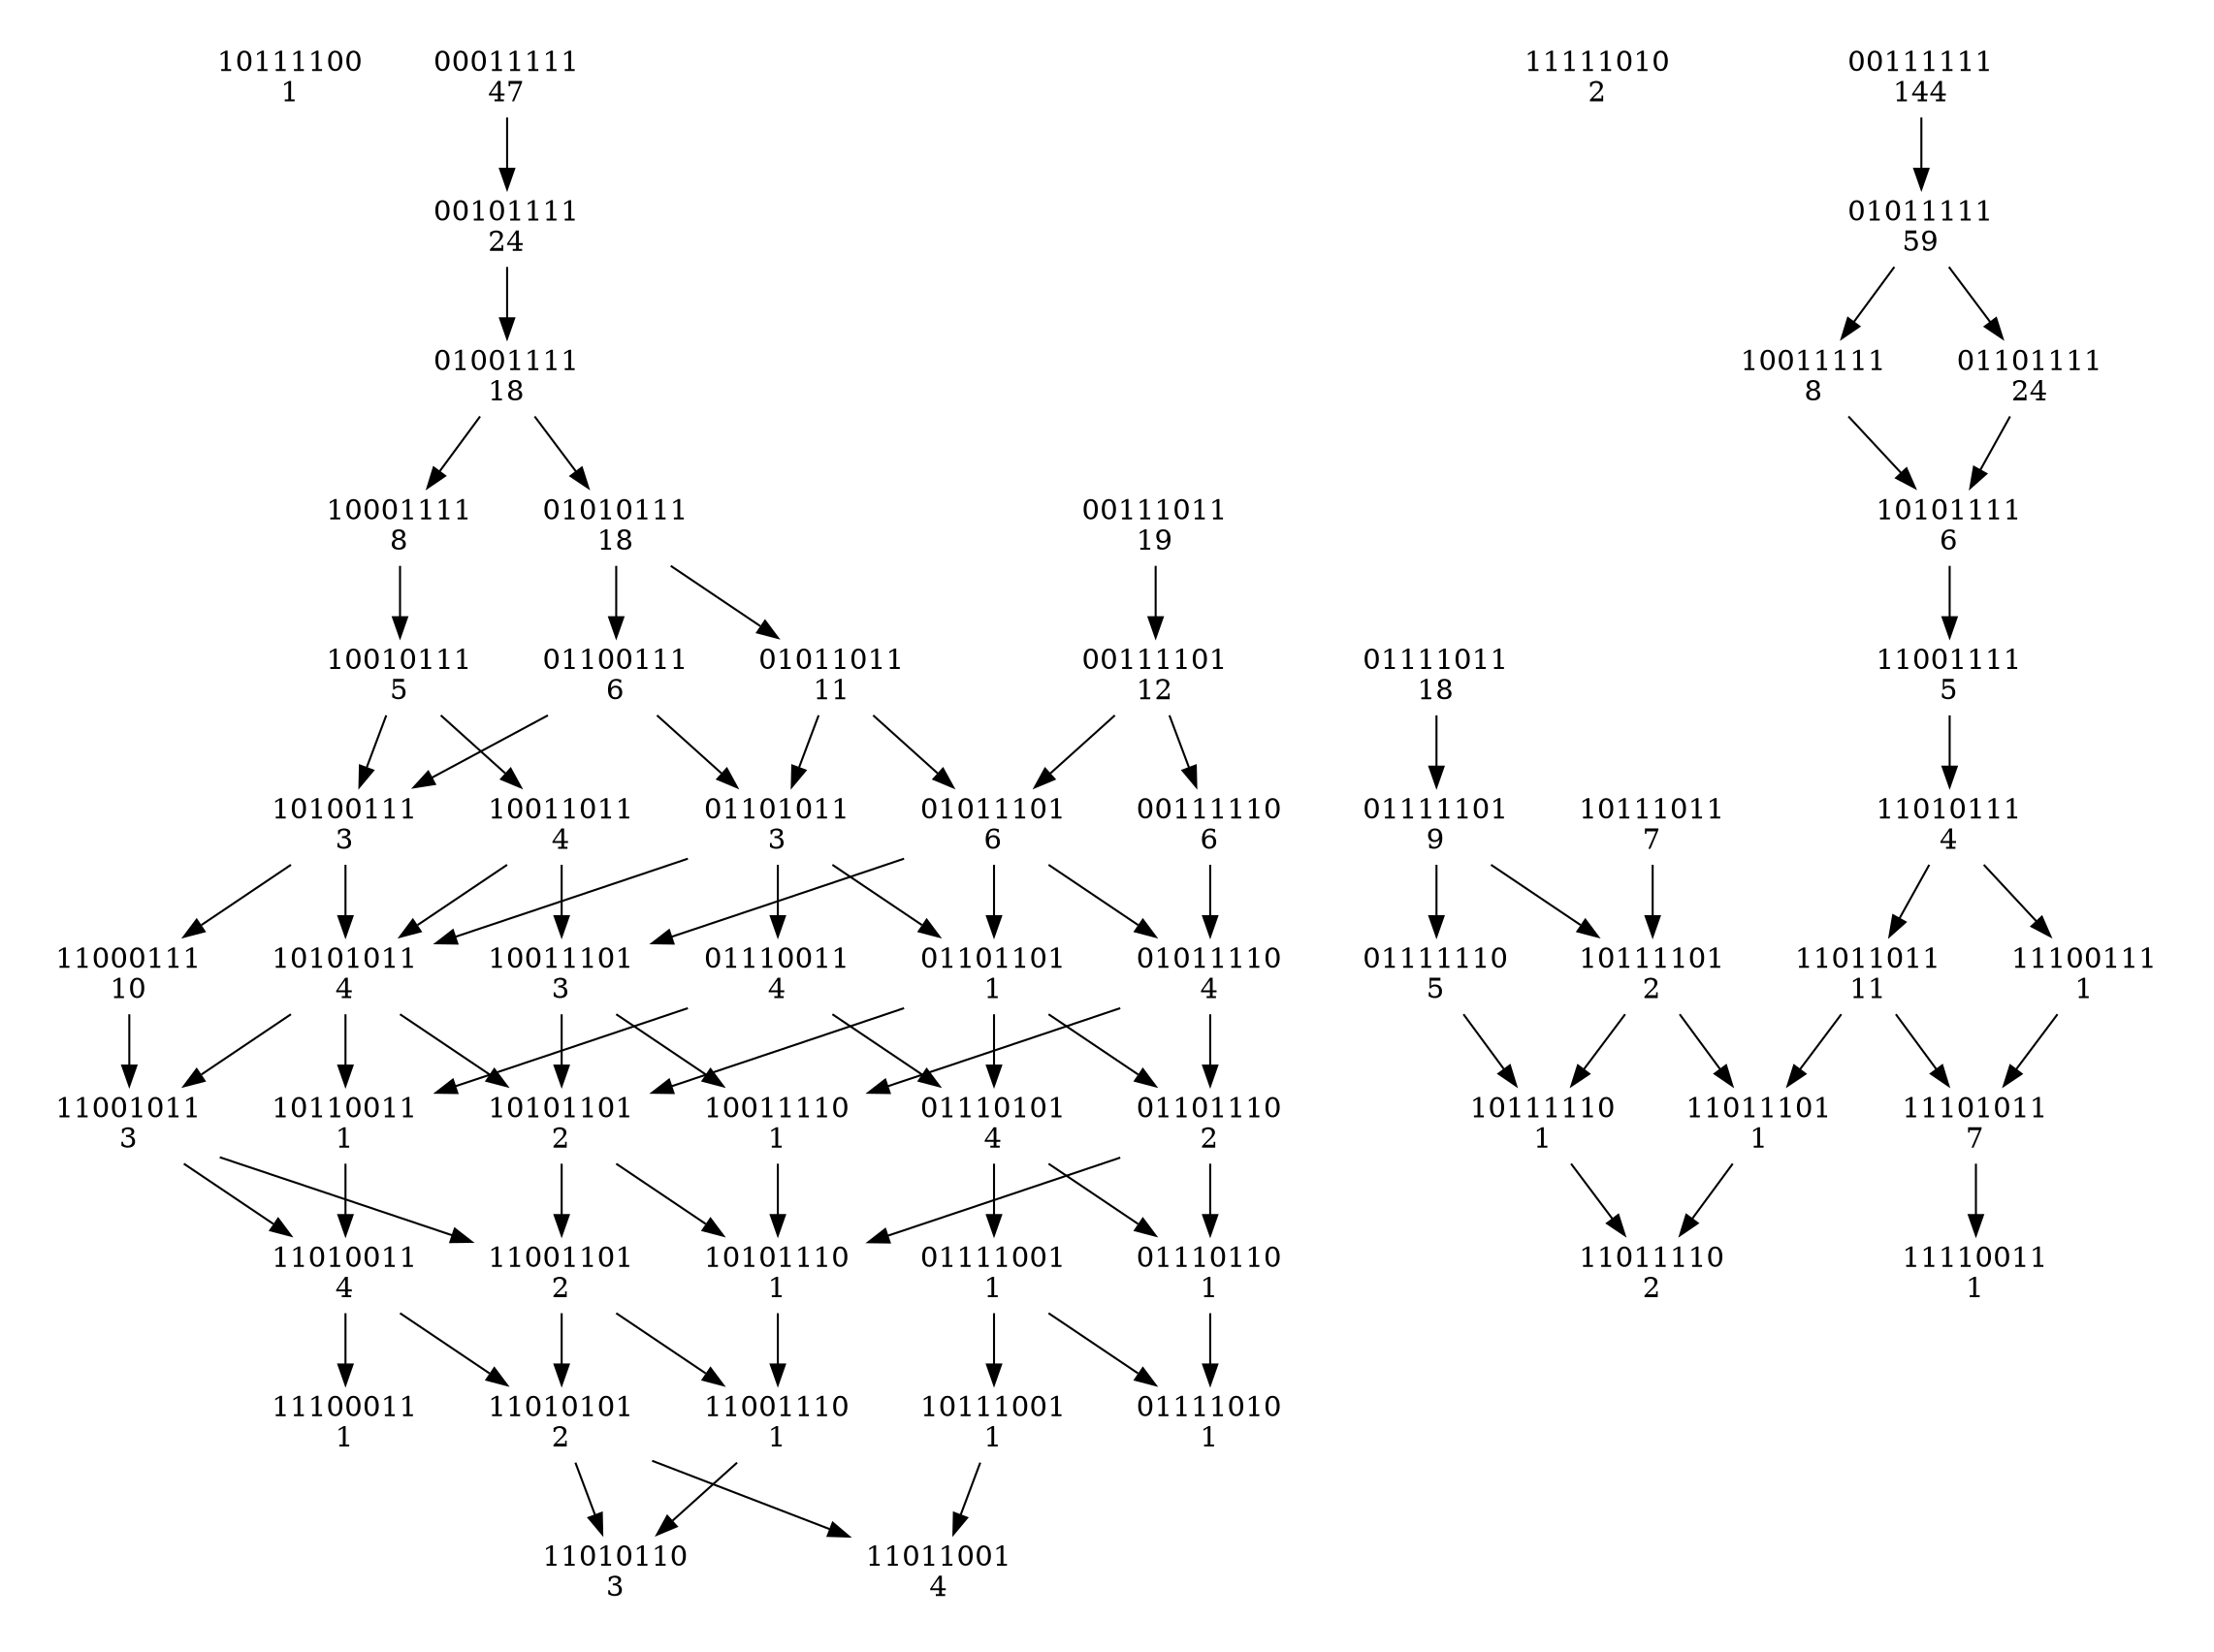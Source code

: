 digraph G {
 node [shape = plaintext, fontsize = 14]
 subgraph cluster5  {
 color = white
  node00011111->node00101111->node01001111->node01010111->node01011011->node01011101->node01011110->node01101110->node01110110->node01111010 
 node00111011->node00111101->node00111110->node01011110->node10011110->node10101110->node11001110->node11010110 
 node00111101->node01011101->node01101101->node01101110->node10101110 
 node01001111->node10001111->node10010111->node10011011->node10011101->node10011110 
 node01010111->node01100111->node01101011->node01101101->node01110101->node01110110 
 node01011011->node01101011->node01110011->node01110101->node01111001->node01111010 
 node01011101->node10011101->node10101101->node10101110 
 node01100111->node10100111->node10101011->node10101101->node11001101->node11001110 
 node01101011->node10101011->node10110011->node11010011->node11010101->node11010110 
 node01101101->node10101101 
 node01110011->node10110011 
 node01111001->node10111001->node11011001 
 node10010111->node10100111->node11000111->node11001011->node11001101->node11010101->node11011001 
 node10011011->node10101011->node11001011->node11010011->node11100011 
 node00011111 [label = "00011111\n47"] 
 node00101111 [label = "00101111\n24"] 
 node00111011 [label = "00111011\n19"] 
 node00111101 [label = "00111101\n12"] 
 node00111110 [label = "00111110\n6"] 
 node01001111 [label = "01001111\n18"] 
 node01010111 [label = "01010111\n18"] 
 node01011011 [label = "01011011\n11"] 
 node01011101 [label = "01011101\n6"] 
 node01011110 [label = "01011110\n4"] 
 node01100111 [label = "01100111\n6"] 
 node01101011 [label = "01101011\n3"] 
 node01101101 [label = "01101101\n1"] 
 node01101110 [label = "01101110\n2"] 
 node01110011 [label = "01110011\n4"] 
 node01110101 [label = "01110101\n4"] 
 node01110110 [label = "01110110\n1"] 
 node01111001 [label = "01111001\n1"] 
 node01111010 [label = "01111010\n1"] 
 node10001111 [label = "10001111\n8"] 
 node10010111 [label = "10010111\n5"] 
 node10011011 [label = "10011011\n4"] 
 node10011101 [label = "10011101\n3"] 
 node10011110 [label = "10011110\n1"] 
 node10100111 [label = "10100111\n3"] 
 node10101011 [label = "10101011\n4"] 
 node10101101 [label = "10101101\n2"] 
 node10101110 [label = "10101110\n1"] 
 node10110011 [label = "10110011\n1"] 
 node10111001 [label = "10111001\n1"] 
 node10111100 [label = "10111100\n1"] 
 node11000111 [label = "11000111\n10"] 
 node11001011 [label = "11001011\n3"] 
 node11001101 [label = "11001101\n2"] 
 node11001110 [label = "11001110\n1"] 
 node11010011 [label = "11010011\n4"] 
 node11010101 [label = "11010101\n2"] 
 node11010110 [label = "11010110\n3"] 
 node11011001 [label = "11011001\n4"] 
 node11100011 [label = "11100011\n1"] 
 }
 subgraph cluster6  {
 color = white
  node00111111->node01011111->node01101111->node10101111->node11001111->node11010111->node11011011->node11011101->node11011110 
 node01011111->node10011111->node10101111 
 node01111011->node01111101->node01111110->node10111110->node11011110 
 node01111101->node10111101->node10111110 
 node10111011->node10111101->node11011101 
 node11010111->node11100111->node11101011->node11110011 
 node11011011->node11101011 
 node00111111 [label = "00111111\n144"] 
 node01011111 [label = "01011111\n59"] 
 node01101111 [label = "01101111\n24"] 
 node01111011 [label = "01111011\n18"] 
 node01111101 [label = "01111101\n9"] 
 node01111110 [label = "01111110\n5"] 
 node10011111 [label = "10011111\n8"] 
 node10101111 [label = "10101111\n6"] 
 node10111011 [label = "10111011\n7"] 
 node10111101 [label = "10111101\n2"] 
 node10111110 [label = "10111110\n1"] 
 node11001111 [label = "11001111\n5"] 
 node11010111 [label = "11010111\n4"] 
 node11011011 [label = "11011011\n11"] 
 node11011101 [label = "11011101\n1"] 
 node11011110 [label = "11011110\n2"] 
 node11100111 [label = "11100111\n1"] 
 node11101011 [label = "11101011\n7"] 
 node11110011 [label = "11110011\n1"] 
 node11111010 [label = "11111010\n2"] 
 }
 }
